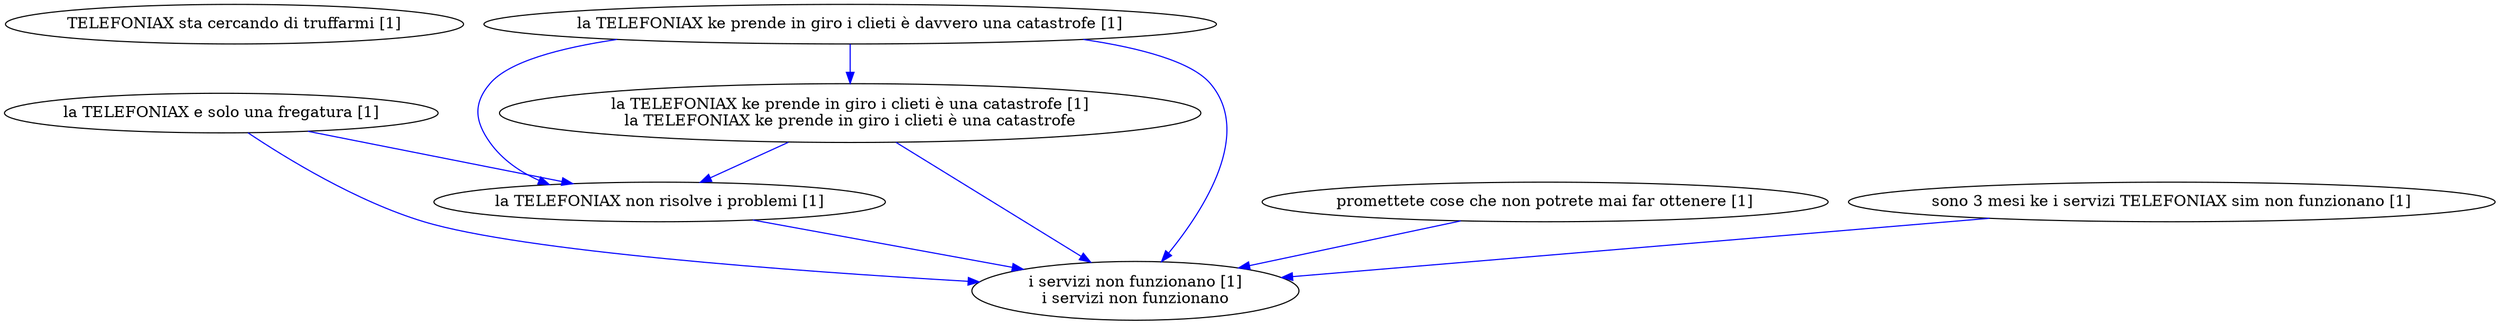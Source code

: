 digraph collapsedGraph {
"TELEFONIAX sta cercando di truffarmi [1]""la TELEFONIAX e solo una fregatura [1]""la TELEFONIAX ke prende in giro i clieti è una catastrofe [1]\nla TELEFONIAX ke prende in giro i clieti è una catastrofe""la TELEFONIAX ke prende in giro i clieti è davvero una catastrofe [1]""la TELEFONIAX non risolve i problemi [1]""promettete cose che non potrete mai far ottenere [1]""i servizi non funzionano [1]\ni servizi non funzionano""sono 3 mesi ke i servizi TELEFONIAX sim non funzionano [1]""la TELEFONIAX non risolve i problemi [1]" -> "i servizi non funzionano [1]\ni servizi non funzionano" [color=blue]
"la TELEFONIAX e solo una fregatura [1]" -> "i servizi non funzionano [1]\ni servizi non funzionano" [color=blue]
"la TELEFONIAX ke prende in giro i clieti è una catastrofe [1]\nla TELEFONIAX ke prende in giro i clieti è una catastrofe" -> "la TELEFONIAX non risolve i problemi [1]" [color=blue]
"la TELEFONIAX e solo una fregatura [1]" -> "la TELEFONIAX non risolve i problemi [1]" [color=blue]
"promettete cose che non potrete mai far ottenere [1]" -> "i servizi non funzionano [1]\ni servizi non funzionano" [color=blue]
"la TELEFONIAX ke prende in giro i clieti è una catastrofe [1]\nla TELEFONIAX ke prende in giro i clieti è una catastrofe" -> "i servizi non funzionano [1]\ni servizi non funzionano" [color=blue]
"la TELEFONIAX ke prende in giro i clieti è davvero una catastrofe [1]" -> "i servizi non funzionano [1]\ni servizi non funzionano" [color=blue]
"la TELEFONIAX ke prende in giro i clieti è davvero una catastrofe [1]" -> "la TELEFONIAX non risolve i problemi [1]" [color=blue]
"la TELEFONIAX ke prende in giro i clieti è davvero una catastrofe [1]" -> "la TELEFONIAX ke prende in giro i clieti è una catastrofe [1]\nla TELEFONIAX ke prende in giro i clieti è una catastrofe" [color=blue]
"sono 3 mesi ke i servizi TELEFONIAX sim non funzionano [1]" -> "i servizi non funzionano [1]\ni servizi non funzionano" [color=blue]
}